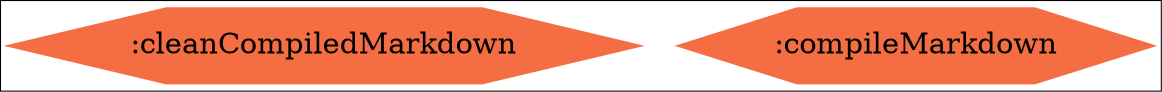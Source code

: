digraph compile { 
colorscheme=spectral11;
":cleanCompiledMarkdown" [shape="hexagon",colorscheme="spectral11",style=filled,color=3];
":compileMarkdown" [shape="hexagon",colorscheme="spectral11",style=filled,color=3];
{ rank=same; ":cleanCompiledMarkdown" ":compileMarkdown" }
}
